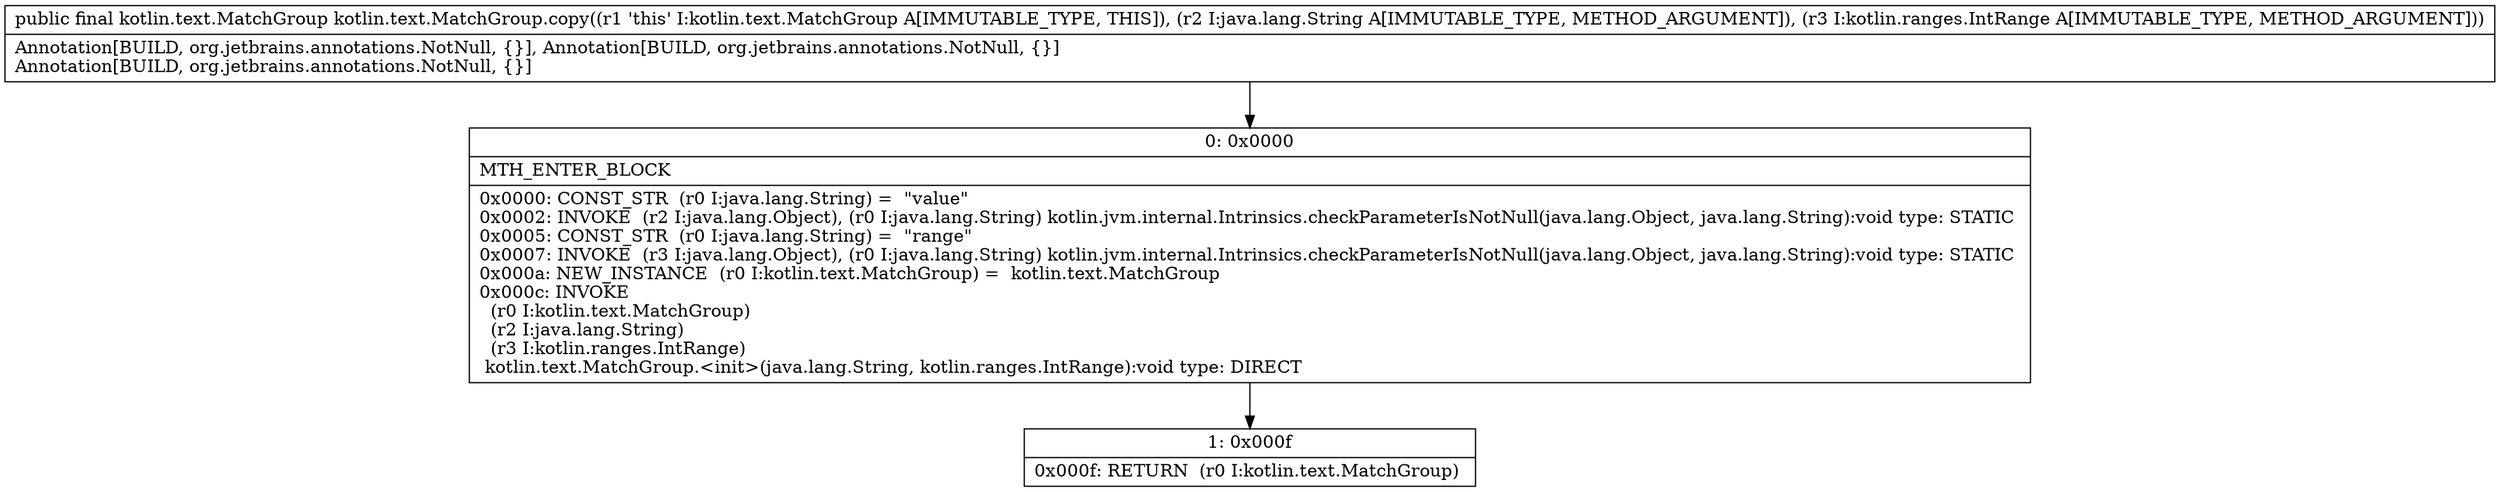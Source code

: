 digraph "CFG forkotlin.text.MatchGroup.copy(Ljava\/lang\/String;Lkotlin\/ranges\/IntRange;)Lkotlin\/text\/MatchGroup;" {
Node_0 [shape=record,label="{0\:\ 0x0000|MTH_ENTER_BLOCK\l|0x0000: CONST_STR  (r0 I:java.lang.String) =  \"value\" \l0x0002: INVOKE  (r2 I:java.lang.Object), (r0 I:java.lang.String) kotlin.jvm.internal.Intrinsics.checkParameterIsNotNull(java.lang.Object, java.lang.String):void type: STATIC \l0x0005: CONST_STR  (r0 I:java.lang.String) =  \"range\" \l0x0007: INVOKE  (r3 I:java.lang.Object), (r0 I:java.lang.String) kotlin.jvm.internal.Intrinsics.checkParameterIsNotNull(java.lang.Object, java.lang.String):void type: STATIC \l0x000a: NEW_INSTANCE  (r0 I:kotlin.text.MatchGroup) =  kotlin.text.MatchGroup \l0x000c: INVOKE  \l  (r0 I:kotlin.text.MatchGroup)\l  (r2 I:java.lang.String)\l  (r3 I:kotlin.ranges.IntRange)\l kotlin.text.MatchGroup.\<init\>(java.lang.String, kotlin.ranges.IntRange):void type: DIRECT \l}"];
Node_1 [shape=record,label="{1\:\ 0x000f|0x000f: RETURN  (r0 I:kotlin.text.MatchGroup) \l}"];
MethodNode[shape=record,label="{public final kotlin.text.MatchGroup kotlin.text.MatchGroup.copy((r1 'this' I:kotlin.text.MatchGroup A[IMMUTABLE_TYPE, THIS]), (r2 I:java.lang.String A[IMMUTABLE_TYPE, METHOD_ARGUMENT]), (r3 I:kotlin.ranges.IntRange A[IMMUTABLE_TYPE, METHOD_ARGUMENT]))  | Annotation[BUILD, org.jetbrains.annotations.NotNull, \{\}], Annotation[BUILD, org.jetbrains.annotations.NotNull, \{\}]\lAnnotation[BUILD, org.jetbrains.annotations.NotNull, \{\}]\l}"];
MethodNode -> Node_0;
Node_0 -> Node_1;
}

